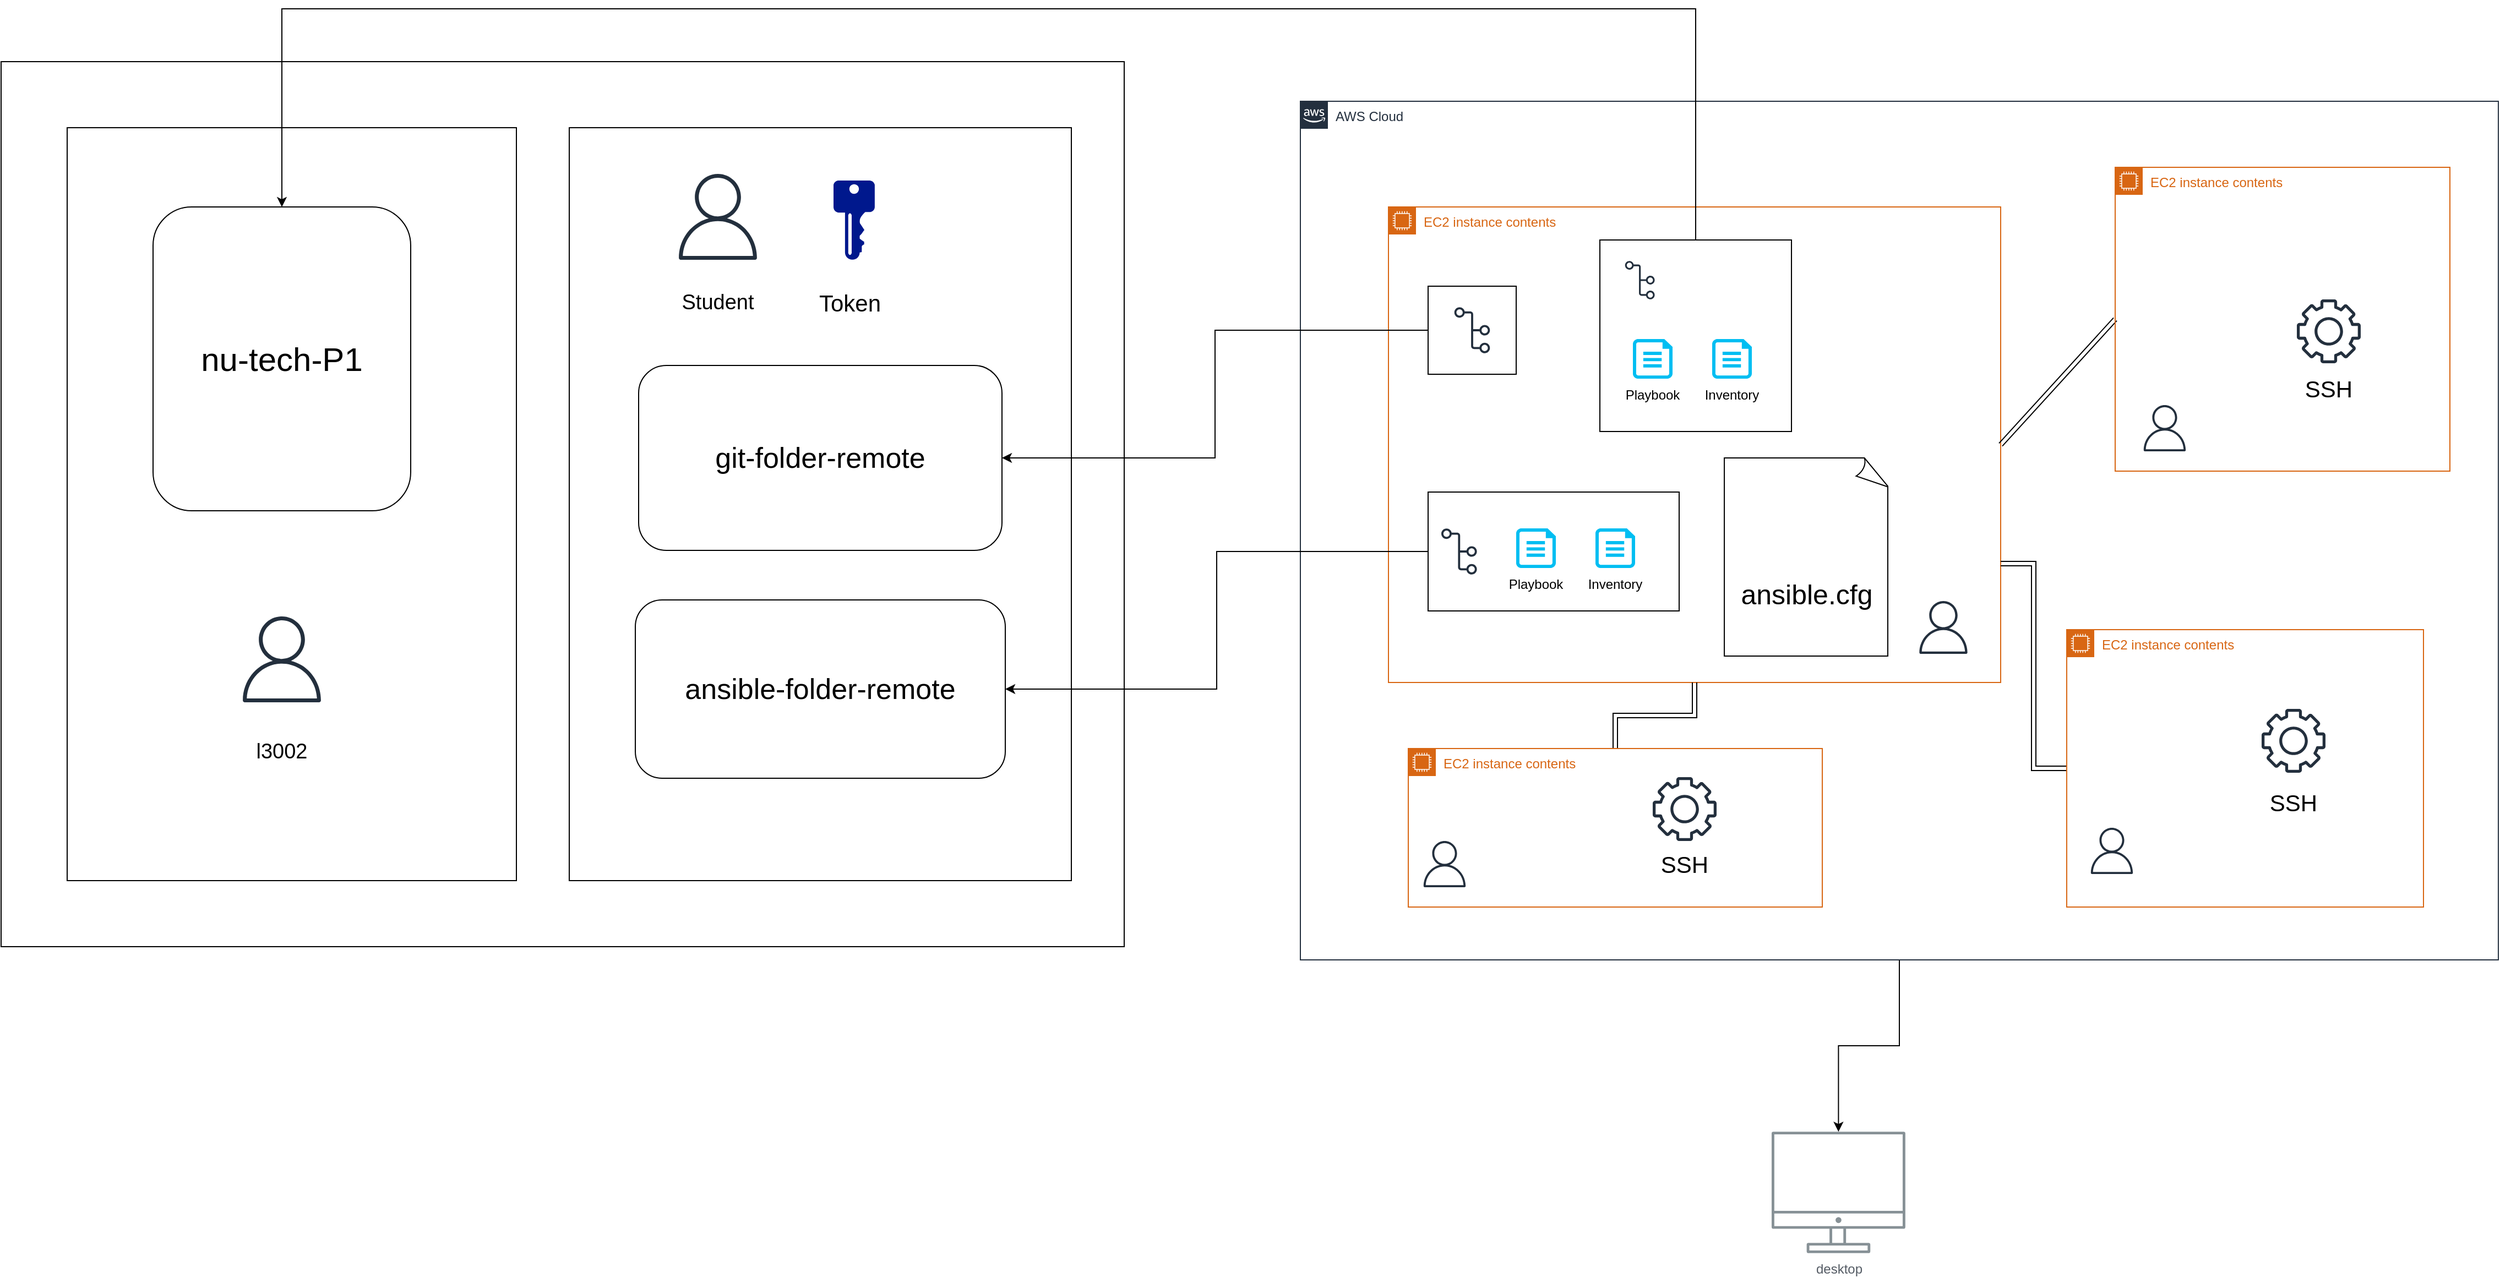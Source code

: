 <mxfile version="24.0.8" type="device">
  <diagram id="Ht1M8jgEwFfnCIfOTk4-" name="Page-1">
    <mxGraphModel dx="3794" dy="2220" grid="1" gridSize="12" guides="1" tooltips="1" connect="1" arrows="1" fold="1" page="1" pageScale="1" pageWidth="1169" pageHeight="827" math="0" shadow="0">
      <root>
        <mxCell id="0" />
        <mxCell id="1" parent="0" />
        <mxCell id="YxnOUZ2FoQ4_LDP_ITYw-26" value="" style="rounded=0;whiteSpace=wrap;html=1;" vertex="1" parent="1">
          <mxGeometry x="-960" y="-168" width="1020" height="804" as="geometry" />
        </mxCell>
        <mxCell id="YxnOUZ2FoQ4_LDP_ITYw-60" value="" style="rounded=0;whiteSpace=wrap;html=1;" vertex="1" parent="1">
          <mxGeometry x="-444" y="-108" width="456" height="684" as="geometry" />
        </mxCell>
        <mxCell id="YxnOUZ2FoQ4_LDP_ITYw-2" value="desktop" style="sketch=0;outlineConnect=0;gradientColor=none;fontColor=#545B64;strokeColor=none;fillColor=#879196;dashed=0;verticalLabelPosition=bottom;verticalAlign=top;align=center;html=1;fontSize=12;fontStyle=0;aspect=fixed;shape=mxgraph.aws4.illustration_desktop;pointerEvents=1" vertex="1" parent="1">
          <mxGeometry x="648" y="804" width="121.43" height="110.51" as="geometry" />
        </mxCell>
        <mxCell id="YxnOUZ2FoQ4_LDP_ITYw-27" style="edgeStyle=orthogonalEdgeStyle;rounded=0;orthogonalLoop=1;jettySize=auto;html=1;exitX=0.5;exitY=1;exitDx=0;exitDy=0;" edge="1" parent="1" source="YxnOUZ2FoQ4_LDP_ITYw-6" target="YxnOUZ2FoQ4_LDP_ITYw-2">
          <mxGeometry relative="1" as="geometry" />
        </mxCell>
        <mxCell id="YxnOUZ2FoQ4_LDP_ITYw-6" value="AWS Cloud" style="points=[[0,0],[0.25,0],[0.5,0],[0.75,0],[1,0],[1,0.25],[1,0.5],[1,0.75],[1,1],[0.75,1],[0.5,1],[0.25,1],[0,1],[0,0.75],[0,0.5],[0,0.25]];outlineConnect=0;gradientColor=none;html=1;whiteSpace=wrap;fontSize=12;fontStyle=0;container=1;pointerEvents=0;collapsible=0;recursiveResize=0;shape=mxgraph.aws4.group;grIcon=mxgraph.aws4.group_aws_cloud_alt;strokeColor=#232F3E;fillColor=none;verticalAlign=top;align=left;spacingLeft=30;fontColor=#232F3E;dashed=0;" vertex="1" parent="1">
          <mxGeometry x="220" y="-132" width="1088" height="780" as="geometry" />
        </mxCell>
        <mxCell id="YxnOUZ2FoQ4_LDP_ITYw-12" value="EC2 instance contents" style="points=[[0,0],[0.25,0],[0.5,0],[0.75,0],[1,0],[1,0.25],[1,0.5],[1,0.75],[1,1],[0.75,1],[0.5,1],[0.25,1],[0,1],[0,0.75],[0,0.5],[0,0.25]];outlineConnect=0;gradientColor=none;html=1;whiteSpace=wrap;fontSize=12;fontStyle=0;container=1;pointerEvents=0;collapsible=0;recursiveResize=0;shape=mxgraph.aws4.group;grIcon=mxgraph.aws4.group_ec2_instance_contents;strokeColor=#D86613;fillColor=none;verticalAlign=top;align=left;spacingLeft=30;fontColor=#D86613;dashed=0;" vertex="1" parent="YxnOUZ2FoQ4_LDP_ITYw-6">
          <mxGeometry x="80" y="96" width="556" height="432" as="geometry" />
        </mxCell>
        <mxCell id="YxnOUZ2FoQ4_LDP_ITYw-85" value="" style="rounded=0;whiteSpace=wrap;html=1;" vertex="1" parent="YxnOUZ2FoQ4_LDP_ITYw-12">
          <mxGeometry x="36" y="259" width="228" height="108" as="geometry" />
        </mxCell>
        <object label="" User="" id="YxnOUZ2FoQ4_LDP_ITYw-15">
          <mxCell style="sketch=0;outlineConnect=0;fontColor=#232F3E;gradientColor=none;fillColor=#232F3D;strokeColor=none;dashed=0;verticalLabelPosition=bottom;verticalAlign=top;align=center;html=1;fontSize=12;fontStyle=0;aspect=fixed;pointerEvents=1;shape=mxgraph.aws4.user;" vertex="1" parent="YxnOUZ2FoQ4_LDP_ITYw-12">
            <mxGeometry x="480" y="358" width="48" height="48" as="geometry" />
          </mxCell>
        </object>
        <mxCell id="YxnOUZ2FoQ4_LDP_ITYw-16" value="" style="shape=image;html=1;verticalAlign=top;verticalLabelPosition=bottom;labelBackgroundColor=#ffffff;imageAspect=0;aspect=fixed;image=https://cdn1.iconfinder.com/data/icons/operating-system-flat-1/30/ubuntu-128.png;direction=south;" vertex="1" parent="YxnOUZ2FoQ4_LDP_ITYw-12">
          <mxGeometry x="516" y="17" width="32" height="32" as="geometry" />
        </mxCell>
        <mxCell id="YxnOUZ2FoQ4_LDP_ITYw-28" value="" style="sketch=0;outlineConnect=0;fontColor=#232F3E;gradientColor=none;fillColor=#232F3D;strokeColor=none;dashed=0;verticalLabelPosition=bottom;verticalAlign=top;align=center;html=1;fontSize=12;fontStyle=0;aspect=fixed;pointerEvents=1;shape=mxgraph.aws4.git_repository;" vertex="1" parent="YxnOUZ2FoQ4_LDP_ITYw-12">
          <mxGeometry x="48" y="292" width="32.31" height="42" as="geometry" />
        </mxCell>
        <mxCell id="YxnOUZ2FoQ4_LDP_ITYw-30" value="" style="whiteSpace=wrap;html=1;aspect=fixed;" vertex="1" parent="YxnOUZ2FoQ4_LDP_ITYw-12">
          <mxGeometry x="36" y="72" width="80" height="80" as="geometry" />
        </mxCell>
        <mxCell id="YxnOUZ2FoQ4_LDP_ITYw-39" value="" style="sketch=0;outlineConnect=0;fontColor=#232F3E;gradientColor=none;fillColor=#232F3D;strokeColor=none;dashed=0;verticalLabelPosition=bottom;verticalAlign=top;align=center;html=1;fontSize=12;fontStyle=0;aspect=fixed;pointerEvents=1;shape=mxgraph.aws4.git_repository;" vertex="1" parent="YxnOUZ2FoQ4_LDP_ITYw-12">
          <mxGeometry x="59.84" y="91" width="32.31" height="42" as="geometry" />
        </mxCell>
        <mxCell id="YxnOUZ2FoQ4_LDP_ITYw-79" value="" style="sketch=0;outlineConnect=0;fontColor=#232F3E;gradientColor=none;fillColor=#232F3D;strokeColor=none;dashed=0;verticalLabelPosition=bottom;verticalAlign=top;align=center;html=1;fontSize=12;fontStyle=0;aspect=fixed;pointerEvents=1;shape=mxgraph.aws4.git_repository;" vertex="1" parent="YxnOUZ2FoQ4_LDP_ITYw-12">
          <mxGeometry x="215.84" y="30" width="32.31" height="42" as="geometry" />
        </mxCell>
        <mxCell id="YxnOUZ2FoQ4_LDP_ITYw-80" value="" style="whiteSpace=wrap;html=1;aspect=fixed;" vertex="1" parent="YxnOUZ2FoQ4_LDP_ITYw-12">
          <mxGeometry x="192.01" y="30" width="174" height="174" as="geometry" />
        </mxCell>
        <mxCell id="YxnOUZ2FoQ4_LDP_ITYw-81" value="" style="sketch=0;outlineConnect=0;fontColor=#232F3E;gradientColor=none;fillColor=#232F3D;strokeColor=none;dashed=0;verticalLabelPosition=bottom;verticalAlign=top;align=center;html=1;fontSize=12;fontStyle=0;aspect=fixed;pointerEvents=1;shape=mxgraph.aws4.git_repository;" vertex="1" parent="YxnOUZ2FoQ4_LDP_ITYw-12">
          <mxGeometry x="214.86" y="49" width="26.93" height="35" as="geometry" />
        </mxCell>
        <mxCell id="YxnOUZ2FoQ4_LDP_ITYw-86" value="" style="verticalLabelPosition=bottom;html=1;verticalAlign=top;align=center;strokeColor=none;fillColor=#00BEF2;shape=mxgraph.azure.cloud_services_configuration_file;pointerEvents=1;" vertex="1" parent="YxnOUZ2FoQ4_LDP_ITYw-12">
          <mxGeometry x="188" y="292" width="36" height="36" as="geometry" />
        </mxCell>
        <mxCell id="YxnOUZ2FoQ4_LDP_ITYw-87" value="" style="verticalLabelPosition=bottom;html=1;verticalAlign=top;align=center;strokeColor=none;fillColor=#00BEF2;shape=mxgraph.azure.cloud_services_configuration_file;pointerEvents=1;" vertex="1" parent="YxnOUZ2FoQ4_LDP_ITYw-12">
          <mxGeometry x="116" y="292" width="36" height="36" as="geometry" />
        </mxCell>
        <mxCell id="YxnOUZ2FoQ4_LDP_ITYw-89" value="Playbook" style="text;html=1;align=center;verticalAlign=middle;whiteSpace=wrap;rounded=0;" vertex="1" parent="YxnOUZ2FoQ4_LDP_ITYw-12">
          <mxGeometry x="110" y="334" width="48" height="18" as="geometry" />
        </mxCell>
        <mxCell id="YxnOUZ2FoQ4_LDP_ITYw-92" value="Inventory" style="text;html=1;align=center;verticalAlign=middle;whiteSpace=wrap;rounded=0;" vertex="1" parent="YxnOUZ2FoQ4_LDP_ITYw-12">
          <mxGeometry x="176" y="328" width="60" height="30" as="geometry" />
        </mxCell>
        <mxCell id="YxnOUZ2FoQ4_LDP_ITYw-98" value="" style="verticalLabelPosition=bottom;html=1;verticalAlign=top;align=center;strokeColor=none;fillColor=#00BEF2;shape=mxgraph.azure.cloud_services_configuration_file;pointerEvents=1;" vertex="1" parent="YxnOUZ2FoQ4_LDP_ITYw-12">
          <mxGeometry x="222.01" y="120" width="36" height="36" as="geometry" />
        </mxCell>
        <mxCell id="YxnOUZ2FoQ4_LDP_ITYw-99" value="Playbook" style="text;html=1;align=center;verticalAlign=middle;whiteSpace=wrap;rounded=0;" vertex="1" parent="YxnOUZ2FoQ4_LDP_ITYw-12">
          <mxGeometry x="216.01" y="162" width="48" height="18" as="geometry" />
        </mxCell>
        <mxCell id="YxnOUZ2FoQ4_LDP_ITYw-100" value="" style="verticalLabelPosition=bottom;html=1;verticalAlign=top;align=center;strokeColor=none;fillColor=#00BEF2;shape=mxgraph.azure.cloud_services_configuration_file;pointerEvents=1;" vertex="1" parent="YxnOUZ2FoQ4_LDP_ITYw-12">
          <mxGeometry x="294.01" y="120" width="36" height="36" as="geometry" />
        </mxCell>
        <mxCell id="YxnOUZ2FoQ4_LDP_ITYw-101" value="Inventory" style="text;html=1;align=center;verticalAlign=middle;whiteSpace=wrap;rounded=0;" vertex="1" parent="YxnOUZ2FoQ4_LDP_ITYw-12">
          <mxGeometry x="282.01" y="156" width="60" height="30" as="geometry" />
        </mxCell>
        <mxCell id="YxnOUZ2FoQ4_LDP_ITYw-107" value="" style="whiteSpace=wrap;html=1;shape=mxgraph.basic.document" vertex="1" parent="YxnOUZ2FoQ4_LDP_ITYw-12">
          <mxGeometry x="305.02" y="228" width="149.99" height="180" as="geometry" />
        </mxCell>
        <mxCell id="YxnOUZ2FoQ4_LDP_ITYw-109" value="&lt;font style=&quot;font-size: 25px;&quot;&gt;ansible.cfg&lt;/font&gt;" style="text;html=1;align=center;verticalAlign=middle;whiteSpace=wrap;rounded=0;" vertex="1" parent="YxnOUZ2FoQ4_LDP_ITYw-12">
          <mxGeometry x="350.01" y="336" width="60" height="30" as="geometry" />
        </mxCell>
        <mxCell id="YxnOUZ2FoQ4_LDP_ITYw-22" style="rounded=0;orthogonalLoop=1;jettySize=auto;html=1;exitX=0;exitY=0.5;exitDx=0;exitDy=0;entryX=1;entryY=0.5;entryDx=0;entryDy=0;shape=link;" edge="1" parent="YxnOUZ2FoQ4_LDP_ITYw-6" source="YxnOUZ2FoQ4_LDP_ITYw-17" target="YxnOUZ2FoQ4_LDP_ITYw-12">
          <mxGeometry relative="1" as="geometry" />
        </mxCell>
        <mxCell id="YxnOUZ2FoQ4_LDP_ITYw-17" value="EC2 instance contents" style="points=[[0,0],[0.25,0],[0.5,0],[0.75,0],[1,0],[1,0.25],[1,0.5],[1,0.75],[1,1],[0.75,1],[0.5,1],[0.25,1],[0,1],[0,0.75],[0,0.5],[0,0.25]];outlineConnect=0;gradientColor=none;html=1;whiteSpace=wrap;fontSize=12;fontStyle=0;container=1;pointerEvents=0;collapsible=0;recursiveResize=0;shape=mxgraph.aws4.group;grIcon=mxgraph.aws4.group_ec2_instance_contents;strokeColor=#D86613;fillColor=none;verticalAlign=top;align=left;spacingLeft=30;fontColor=#D86613;dashed=0;" vertex="1" parent="YxnOUZ2FoQ4_LDP_ITYw-6">
          <mxGeometry x="740" y="60" width="304" height="276" as="geometry" />
        </mxCell>
        <mxCell id="YxnOUZ2FoQ4_LDP_ITYw-18" value="" style="sketch=0;outlineConnect=0;fontColor=#232F3E;gradientColor=none;fillColor=#232F3D;strokeColor=none;dashed=0;verticalLabelPosition=bottom;verticalAlign=top;align=center;html=1;fontSize=12;fontStyle=0;aspect=fixed;pointerEvents=1;shape=mxgraph.aws4.user;" vertex="1" parent="YxnOUZ2FoQ4_LDP_ITYw-17">
          <mxGeometry x="24" y="216" width="42" height="42" as="geometry" />
        </mxCell>
        <mxCell id="YxnOUZ2FoQ4_LDP_ITYw-19" value="" style="shape=image;html=1;verticalAlign=top;verticalLabelPosition=bottom;labelBackgroundColor=#ffffff;imageAspect=0;aspect=fixed;image=https://cdn1.iconfinder.com/data/icons/operating-system-flat-1/30/ubuntu-128.png;direction=south;" vertex="1" parent="YxnOUZ2FoQ4_LDP_ITYw-17">
          <mxGeometry x="204" y="12" width="32" height="32" as="geometry" />
        </mxCell>
        <mxCell id="YxnOUZ2FoQ4_LDP_ITYw-106" value="" style="sketch=0;outlineConnect=0;fontColor=#232F3E;gradientColor=none;fillColor=#232F3D;strokeColor=none;dashed=0;verticalLabelPosition=bottom;verticalAlign=top;align=center;html=1;fontSize=12;fontStyle=0;aspect=fixed;pointerEvents=1;shape=mxgraph.aws4.gear;" vertex="1" parent="YxnOUZ2FoQ4_LDP_ITYw-17">
          <mxGeometry x="165" y="120" width="58" height="58" as="geometry" />
        </mxCell>
        <mxCell id="YxnOUZ2FoQ4_LDP_ITYw-112" value="&lt;span style=&quot;font-size: 21px;&quot;&gt;SSH&lt;/span&gt;" style="text;html=1;align=center;verticalAlign=middle;whiteSpace=wrap;rounded=0;" vertex="1" parent="YxnOUZ2FoQ4_LDP_ITYw-17">
          <mxGeometry x="152" y="186" width="84" height="30" as="geometry" />
        </mxCell>
        <mxCell id="YxnOUZ2FoQ4_LDP_ITYw-57" style="edgeStyle=orthogonalEdgeStyle;rounded=0;orthogonalLoop=1;jettySize=auto;html=1;entryX=0.5;entryY=1;entryDx=0;entryDy=0;shape=link;" edge="1" parent="YxnOUZ2FoQ4_LDP_ITYw-6" source="YxnOUZ2FoQ4_LDP_ITYw-48" target="YxnOUZ2FoQ4_LDP_ITYw-12">
          <mxGeometry relative="1" as="geometry" />
        </mxCell>
        <mxCell id="YxnOUZ2FoQ4_LDP_ITYw-48" value="EC2 instance contents" style="points=[[0,0],[0.25,0],[0.5,0],[0.75,0],[1,0],[1,0.25],[1,0.5],[1,0.75],[1,1],[0.75,1],[0.5,1],[0.25,1],[0,1],[0,0.75],[0,0.5],[0,0.25]];outlineConnect=0;gradientColor=none;html=1;whiteSpace=wrap;fontSize=12;fontStyle=0;container=1;pointerEvents=0;collapsible=0;recursiveResize=0;shape=mxgraph.aws4.group;grIcon=mxgraph.aws4.group_ec2_instance_contents;strokeColor=#D86613;fillColor=none;verticalAlign=top;align=left;spacingLeft=30;fontColor=#D86613;dashed=0;" vertex="1" parent="YxnOUZ2FoQ4_LDP_ITYw-6">
          <mxGeometry x="98" y="588" width="376" height="144" as="geometry" />
        </mxCell>
        <mxCell id="YxnOUZ2FoQ4_LDP_ITYw-49" value="" style="sketch=0;outlineConnect=0;fontColor=#232F3E;gradientColor=none;fillColor=#232F3D;strokeColor=none;dashed=0;verticalLabelPosition=bottom;verticalAlign=top;align=center;html=1;fontSize=12;fontStyle=0;aspect=fixed;pointerEvents=1;shape=mxgraph.aws4.user;" vertex="1" parent="YxnOUZ2FoQ4_LDP_ITYw-48">
          <mxGeometry x="12" y="84" width="42" height="42" as="geometry" />
        </mxCell>
        <mxCell id="YxnOUZ2FoQ4_LDP_ITYw-50" value="" style="shape=image;html=1;verticalAlign=top;verticalLabelPosition=bottom;labelBackgroundColor=#ffffff;imageAspect=0;aspect=fixed;image=https://cdn1.iconfinder.com/data/icons/operating-system-flat-1/30/ubuntu-128.png;direction=south;" vertex="1" parent="YxnOUZ2FoQ4_LDP_ITYw-48">
          <mxGeometry x="344" width="32" height="32" as="geometry" />
        </mxCell>
        <mxCell id="YxnOUZ2FoQ4_LDP_ITYw-104" value="" style="sketch=0;outlineConnect=0;fontColor=#232F3E;gradientColor=none;fillColor=#232F3D;strokeColor=none;dashed=0;verticalLabelPosition=bottom;verticalAlign=top;align=center;html=1;fontSize=12;fontStyle=0;aspect=fixed;pointerEvents=1;shape=mxgraph.aws4.gear;" vertex="1" parent="YxnOUZ2FoQ4_LDP_ITYw-48">
          <mxGeometry x="222" y="26" width="58" height="58" as="geometry" />
        </mxCell>
        <mxCell id="YxnOUZ2FoQ4_LDP_ITYw-110" value="&lt;span style=&quot;font-size: 21px;&quot;&gt;SSH&lt;/span&gt;" style="text;html=1;align=center;verticalAlign=middle;whiteSpace=wrap;rounded=0;" vertex="1" parent="YxnOUZ2FoQ4_LDP_ITYw-48">
          <mxGeometry x="179" y="96" width="144" height="18" as="geometry" />
        </mxCell>
        <mxCell id="YxnOUZ2FoQ4_LDP_ITYw-58" style="edgeStyle=orthogonalEdgeStyle;rounded=0;orthogonalLoop=1;jettySize=auto;html=1;entryX=1;entryY=0.75;entryDx=0;entryDy=0;shape=link;" edge="1" parent="YxnOUZ2FoQ4_LDP_ITYw-6" source="YxnOUZ2FoQ4_LDP_ITYw-51" target="YxnOUZ2FoQ4_LDP_ITYw-12">
          <mxGeometry relative="1" as="geometry" />
        </mxCell>
        <mxCell id="YxnOUZ2FoQ4_LDP_ITYw-51" value="EC2 instance contents" style="points=[[0,0],[0.25,0],[0.5,0],[0.75,0],[1,0],[1,0.25],[1,0.5],[1,0.75],[1,1],[0.75,1],[0.5,1],[0.25,1],[0,1],[0,0.75],[0,0.5],[0,0.25]];outlineConnect=0;gradientColor=none;html=1;whiteSpace=wrap;fontSize=12;fontStyle=0;container=1;pointerEvents=0;collapsible=0;recursiveResize=0;shape=mxgraph.aws4.group;grIcon=mxgraph.aws4.group_ec2_instance_contents;strokeColor=#D86613;fillColor=none;verticalAlign=top;align=left;spacingLeft=30;fontColor=#D86613;dashed=0;" vertex="1" parent="YxnOUZ2FoQ4_LDP_ITYw-6">
          <mxGeometry x="696" y="480" width="324" height="252" as="geometry" />
        </mxCell>
        <mxCell id="YxnOUZ2FoQ4_LDP_ITYw-52" value="" style="sketch=0;outlineConnect=0;fontColor=#232F3E;gradientColor=none;fillColor=#232F3D;strokeColor=none;dashed=0;verticalLabelPosition=bottom;verticalAlign=top;align=center;html=1;fontSize=12;fontStyle=0;aspect=fixed;pointerEvents=1;shape=mxgraph.aws4.user;" vertex="1" parent="YxnOUZ2FoQ4_LDP_ITYw-51">
          <mxGeometry x="20" y="180" width="42" height="42" as="geometry" />
        </mxCell>
        <mxCell id="YxnOUZ2FoQ4_LDP_ITYw-53" value="" style="shape=image;html=1;verticalAlign=top;verticalLabelPosition=bottom;labelBackgroundColor=#ffffff;imageAspect=0;aspect=fixed;image=https://cdn1.iconfinder.com/data/icons/operating-system-flat-1/30/ubuntu-128.png;direction=south;" vertex="1" parent="YxnOUZ2FoQ4_LDP_ITYw-51">
          <mxGeometry x="248" y="12" width="32" height="32" as="geometry" />
        </mxCell>
        <mxCell id="YxnOUZ2FoQ4_LDP_ITYw-105" value="" style="sketch=0;outlineConnect=0;fontColor=#232F3E;gradientColor=none;fillColor=#232F3D;strokeColor=none;dashed=0;verticalLabelPosition=bottom;verticalAlign=top;align=center;html=1;fontSize=12;fontStyle=0;aspect=fixed;pointerEvents=1;shape=mxgraph.aws4.gear;" vertex="1" parent="YxnOUZ2FoQ4_LDP_ITYw-51">
          <mxGeometry x="177" y="72" width="58" height="58" as="geometry" />
        </mxCell>
        <mxCell id="YxnOUZ2FoQ4_LDP_ITYw-111" value="&lt;span style=&quot;font-size: 21px;&quot;&gt;SSH&lt;/span&gt;" style="text;html=1;align=center;verticalAlign=middle;whiteSpace=wrap;rounded=0;" vertex="1" parent="YxnOUZ2FoQ4_LDP_ITYw-51">
          <mxGeometry x="164" y="142" width="84" height="30" as="geometry" />
        </mxCell>
        <mxCell id="YxnOUZ2FoQ4_LDP_ITYw-33" value="&lt;font style=&quot;font-size: 26px;&quot;&gt;ansible-folder-remote&lt;/font&gt;" style="rounded=1;whiteSpace=wrap;html=1;" vertex="1" parent="1">
          <mxGeometry x="-384" y="321" width="336" height="162" as="geometry" />
        </mxCell>
        <mxCell id="YxnOUZ2FoQ4_LDP_ITYw-41" value="&lt;font style=&quot;font-size: 26px;&quot;&gt;git-folder-remote&lt;/font&gt;" style="rounded=1;whiteSpace=wrap;html=1;" vertex="1" parent="1">
          <mxGeometry x="-381" y="108" width="330" height="168" as="geometry" />
        </mxCell>
        <mxCell id="YxnOUZ2FoQ4_LDP_ITYw-42" style="edgeStyle=orthogonalEdgeStyle;rounded=0;orthogonalLoop=1;jettySize=auto;html=1;" edge="1" parent="1" source="YxnOUZ2FoQ4_LDP_ITYw-30" target="YxnOUZ2FoQ4_LDP_ITYw-41">
          <mxGeometry relative="1" as="geometry" />
        </mxCell>
        <mxCell id="YxnOUZ2FoQ4_LDP_ITYw-67" value="" style="sketch=0;outlineConnect=0;fontColor=#232F3E;gradientColor=none;fillColor=#232F3D;strokeColor=none;dashed=0;verticalLabelPosition=bottom;verticalAlign=top;align=center;html=1;fontSize=12;fontStyle=0;aspect=fixed;pointerEvents=1;shape=mxgraph.aws4.user;" vertex="1" parent="1">
          <mxGeometry x="-348" y="-66" width="78" height="78" as="geometry" />
        </mxCell>
        <mxCell id="YxnOUZ2FoQ4_LDP_ITYw-71" value="&lt;font style=&quot;font-size: 19px;&quot;&gt;Student&lt;/font&gt;" style="text;html=1;align=center;verticalAlign=middle;whiteSpace=wrap;rounded=0;" vertex="1" parent="1">
          <mxGeometry x="-339" y="36" width="60" height="30" as="geometry" />
        </mxCell>
        <mxCell id="YxnOUZ2FoQ4_LDP_ITYw-72" value="&lt;font style=&quot;font-size: 21px;&quot;&gt;Token&lt;/font&gt;" style="text;html=1;align=center;verticalAlign=middle;whiteSpace=wrap;rounded=0;" vertex="1" parent="1">
          <mxGeometry x="-219" y="36" width="60" height="30" as="geometry" />
        </mxCell>
        <mxCell id="YxnOUZ2FoQ4_LDP_ITYw-75" value="" style="rounded=0;whiteSpace=wrap;html=1;" vertex="1" parent="1">
          <mxGeometry x="-900" y="-108" width="408" height="684" as="geometry" />
        </mxCell>
        <mxCell id="YxnOUZ2FoQ4_LDP_ITYw-76" value="" style="sketch=0;outlineConnect=0;fontColor=#232F3E;gradientColor=none;fillColor=#232F3D;strokeColor=none;dashed=0;verticalLabelPosition=bottom;verticalAlign=top;align=center;html=1;fontSize=12;fontStyle=0;aspect=fixed;pointerEvents=1;shape=mxgraph.aws4.user;" vertex="1" parent="1">
          <mxGeometry x="-744" y="336" width="78" height="78" as="geometry" />
        </mxCell>
        <mxCell id="YxnOUZ2FoQ4_LDP_ITYw-77" value="&lt;font style=&quot;font-size: 19px;&quot;&gt;l3002&lt;/font&gt;" style="text;html=1;align=center;verticalAlign=middle;whiteSpace=wrap;rounded=0;" vertex="1" parent="1">
          <mxGeometry x="-735" y="444" width="60" height="30" as="geometry" />
        </mxCell>
        <mxCell id="YxnOUZ2FoQ4_LDP_ITYw-82" style="edgeStyle=orthogonalEdgeStyle;rounded=0;orthogonalLoop=1;jettySize=auto;html=1;exitX=0.5;exitY=0;exitDx=0;exitDy=0;entryX=0.5;entryY=0;entryDx=0;entryDy=0;" edge="1" parent="1" source="YxnOUZ2FoQ4_LDP_ITYw-80" target="YxnOUZ2FoQ4_LDP_ITYw-94">
          <mxGeometry relative="1" as="geometry">
            <Array as="points">
              <mxPoint x="579" y="-216" />
              <mxPoint x="-705" y="-216" />
            </Array>
          </mxGeometry>
        </mxCell>
        <mxCell id="YxnOUZ2FoQ4_LDP_ITYw-93" style="edgeStyle=orthogonalEdgeStyle;rounded=0;orthogonalLoop=1;jettySize=auto;html=1;entryX=1;entryY=0.5;entryDx=0;entryDy=0;" edge="1" parent="1" source="YxnOUZ2FoQ4_LDP_ITYw-85" target="YxnOUZ2FoQ4_LDP_ITYw-33">
          <mxGeometry relative="1" as="geometry" />
        </mxCell>
        <mxCell id="YxnOUZ2FoQ4_LDP_ITYw-94" value="&lt;font style=&quot;font-size: 30px;&quot;&gt;nu-tech-P1&lt;/font&gt;" style="rounded=1;whiteSpace=wrap;html=1;" vertex="1" parent="1">
          <mxGeometry x="-822" y="-36" width="234" height="276" as="geometry" />
        </mxCell>
        <mxCell id="YxnOUZ2FoQ4_LDP_ITYw-97" value="" style="sketch=0;aspect=fixed;pointerEvents=1;shadow=0;dashed=0;html=1;strokeColor=none;labelPosition=center;verticalLabelPosition=bottom;verticalAlign=top;align=center;fillColor=#00188D;shape=mxgraph.mscae.enterprise.key_permissions" vertex="1" parent="1">
          <mxGeometry x="-204" y="-60" width="37.44" height="72" as="geometry" />
        </mxCell>
      </root>
    </mxGraphModel>
  </diagram>
</mxfile>
